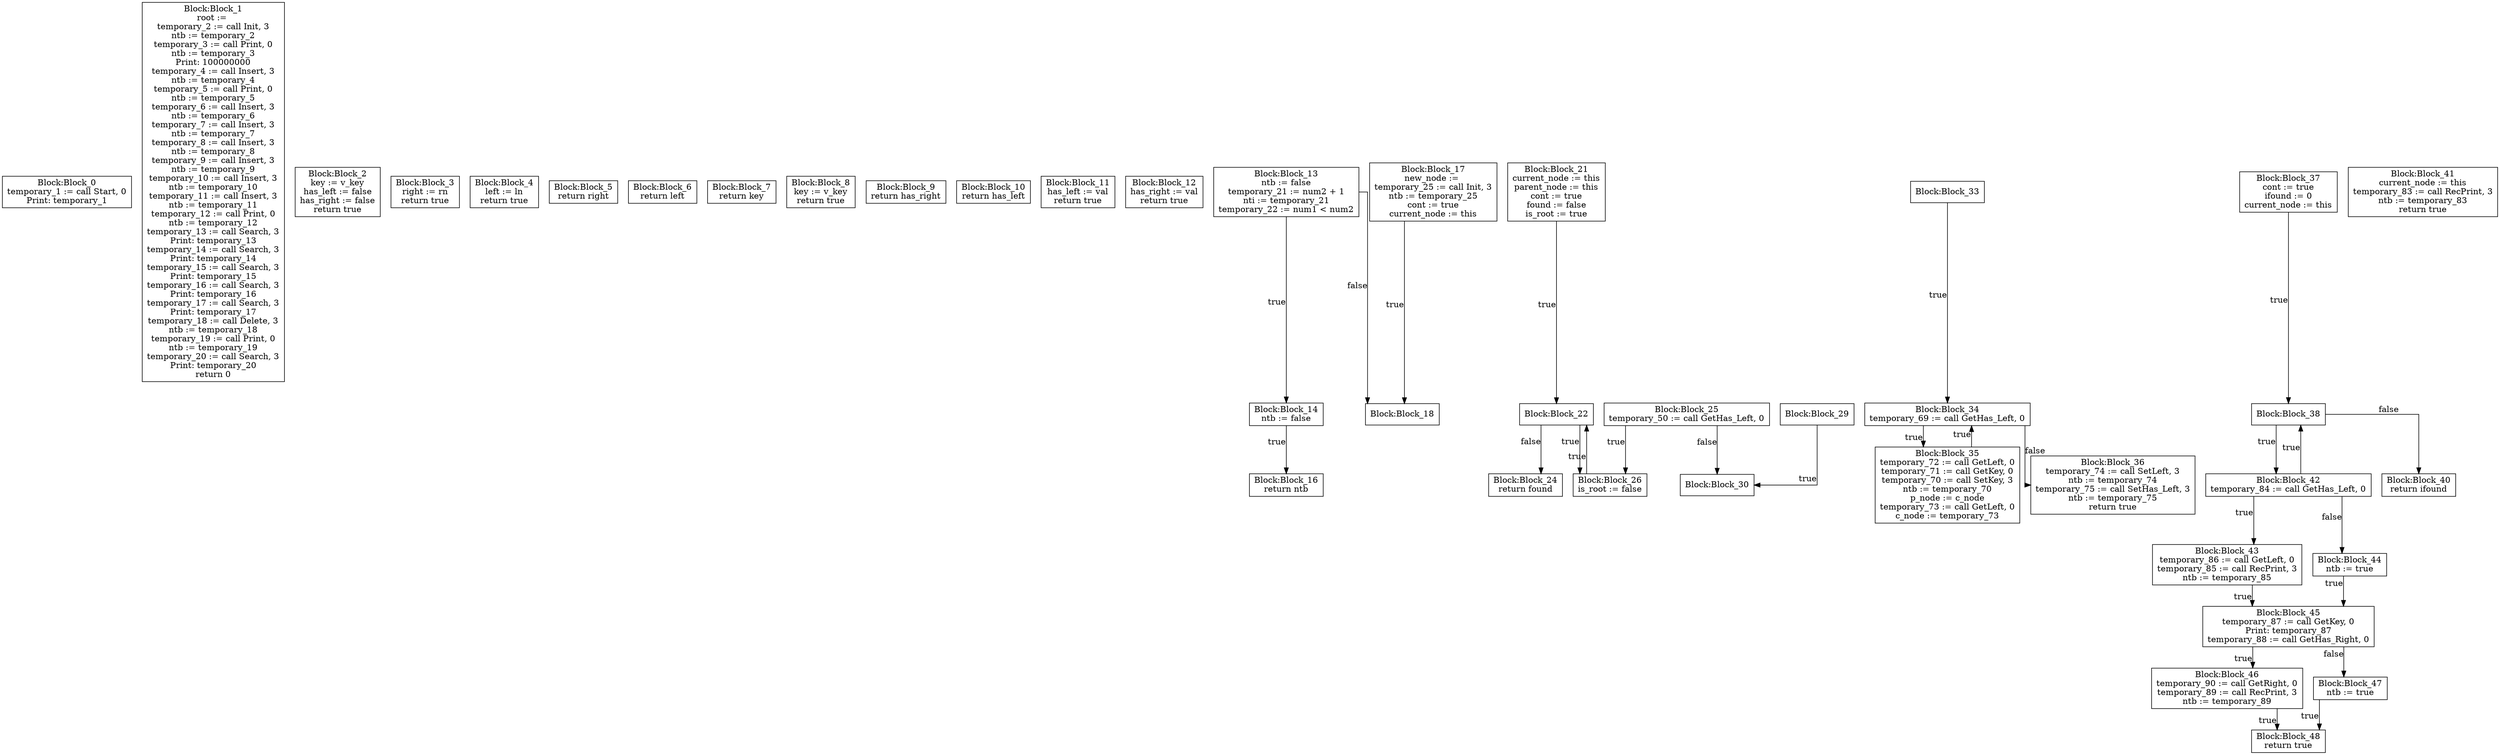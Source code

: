 digraph {
graph [ splines = ortho ]
	node [ shape = box ];
Block_0 [label="Block:Block_0
temporary_1 := call Start, 0
Print: temporary_1"];
Block_1 [label="Block:Block_1
root := 
temporary_2 := call Init, 3
ntb := temporary_2
temporary_3 := call Print, 0
ntb := temporary_3
Print: 100000000
temporary_4 := call Insert, 3
ntb := temporary_4
temporary_5 := call Print, 0
ntb := temporary_5
temporary_6 := call Insert, 3
ntb := temporary_6
temporary_7 := call Insert, 3
ntb := temporary_7
temporary_8 := call Insert, 3
ntb := temporary_8
temporary_9 := call Insert, 3
ntb := temporary_9
temporary_10 := call Insert, 3
ntb := temporary_10
temporary_11 := call Insert, 3
ntb := temporary_11
temporary_12 := call Print, 0
ntb := temporary_12
temporary_13 := call Search, 3
Print: temporary_13
temporary_14 := call Search, 3
Print: temporary_14
temporary_15 := call Search, 3
Print: temporary_15
temporary_16 := call Search, 3
Print: temporary_16
temporary_17 := call Search, 3
Print: temporary_17
temporary_18 := call Delete, 3
ntb := temporary_18
temporary_19 := call Print, 0
ntb := temporary_19
temporary_20 := call Search, 3
Print: temporary_20
return 0"];
Block_2 [label="Block:Block_2
key := v_key
has_left := false
has_right := false
return true"];
Block_3 [label="Block:Block_3
right := rn
return true"];
Block_4 [label="Block:Block_4
left := ln
return true"];
Block_5 [label="Block:Block_5
return right"];
Block_6 [label="Block:Block_6
return left"];
Block_7 [label="Block:Block_7
return key"];
Block_8 [label="Block:Block_8
key := v_key
return true"];
Block_9 [label="Block:Block_9
return has_right"];
Block_10 [label="Block:Block_10
return has_left"];
Block_11 [label="Block:Block_11
has_left := val
return true"];
Block_12 [label="Block:Block_12
has_right := val
return true"];
Block_13 [label="Block:Block_13
ntb := false
temporary_21 := num2 + 1
nti := temporary_21
temporary_22 := num1 < num2"];
Block_13 -> Block_14 [xlabel = "true"]
Block_14 [label="Block:Block_14
ntb := false"];
Block_14 -> Block_16 [xlabel = "true"]
Block_16 [label="Block:Block_16
return ntb"];
Block_13 -> Block_18 [xlabel = "false"]
Block_18 [label="Block:Block_18"];
Block_17 [label="Block:Block_17
new_node := 
temporary_25 := call Init, 3
ntb := temporary_25
cont := true
current_node := this"];
Block_17 -> Block_18 [xlabel = "true"]
Block_21 [label="Block:Block_21
current_node := this
parent_node := this
cont := true
found := false
is_root := true"];
Block_21 -> Block_22 [xlabel = "true"]
Block_22 [label="Block:Block_22"];
Block_22 -> Block_26 [xlabel = "true"]
Block_26 [label="Block:Block_26
is_root := false"];
Block_26 -> Block_22 [xlabel = "true"]
Block_22 -> Block_24 [xlabel = "false"]
Block_24 [label="Block:Block_24
return found"];
Block_25 [label="Block:Block_25
temporary_50 := call GetHas_Left, 0"];
Block_25 -> Block_26 [xlabel = "true"]
Block_25 -> Block_30 [xlabel = "false"]
Block_30 [label="Block:Block_30"];
Block_29 [label="Block:Block_29"];
Block_29 -> Block_30 [xlabel = "true"]
Block_33 [label="Block:Block_33"];
Block_33 -> Block_34 [xlabel = "true"]
Block_34 [label="Block:Block_34
temporary_69 := call GetHas_Left, 0"];
Block_34 -> Block_35 [xlabel = "true"]
Block_35 [label="Block:Block_35
temporary_72 := call GetLeft, 0
temporary_71 := call GetKey, 0
temporary_70 := call SetKey, 3
ntb := temporary_70
p_node := c_node
temporary_73 := call GetLeft, 0
c_node := temporary_73"];
Block_35 -> Block_34 [xlabel = "true"]
Block_34 -> Block_36 [xlabel = "false"]
Block_36 [label="Block:Block_36
temporary_74 := call SetLeft, 3
ntb := temporary_74
temporary_75 := call SetHas_Left, 3
ntb := temporary_75
return true"];
Block_37 [label="Block:Block_37
cont := true
ifound := 0
current_node := this"];
Block_37 -> Block_38 [xlabel = "true"]
Block_38 [label="Block:Block_38"];
Block_38 -> Block_42 [xlabel = "true"]
Block_42 [label="Block:Block_42"];
Block_42 -> Block_38 [xlabel = "true"]
Block_38 -> Block_40 [xlabel = "false"]
Block_40 [label="Block:Block_40
return ifound"];
Block_41 [label="Block:Block_41
current_node := this
temporary_83 := call RecPrint, 3
ntb := temporary_83
return true"];
Block_42 [label="Block:Block_42
temporary_84 := call GetHas_Left, 0"];
Block_42 -> Block_43 [xlabel = "true"]
Block_43 [label="Block:Block_43
temporary_86 := call GetLeft, 0
temporary_85 := call RecPrint, 3
ntb := temporary_85"];
Block_43 -> Block_45 [xlabel = "true"]
Block_45 [label="Block:Block_45
temporary_87 := call GetKey, 0
Print: temporary_87
temporary_88 := call GetHas_Right, 0"];
Block_45 -> Block_46 [xlabel = "true"]
Block_46 [label="Block:Block_46
temporary_90 := call GetRight, 0
temporary_89 := call RecPrint, 3
ntb := temporary_89"];
Block_46 -> Block_48 [xlabel = "true"]
Block_48 [label="Block:Block_48
return true"];
Block_45 -> Block_47 [xlabel = "false"]
Block_47 [label="Block:Block_47
ntb := true"];
Block_47 -> Block_48 [xlabel = "true"]
Block_42 -> Block_44 [xlabel = "false"]
Block_44 [label="Block:Block_44
ntb := true"];
Block_44 -> Block_45 [xlabel = "true"]
}
